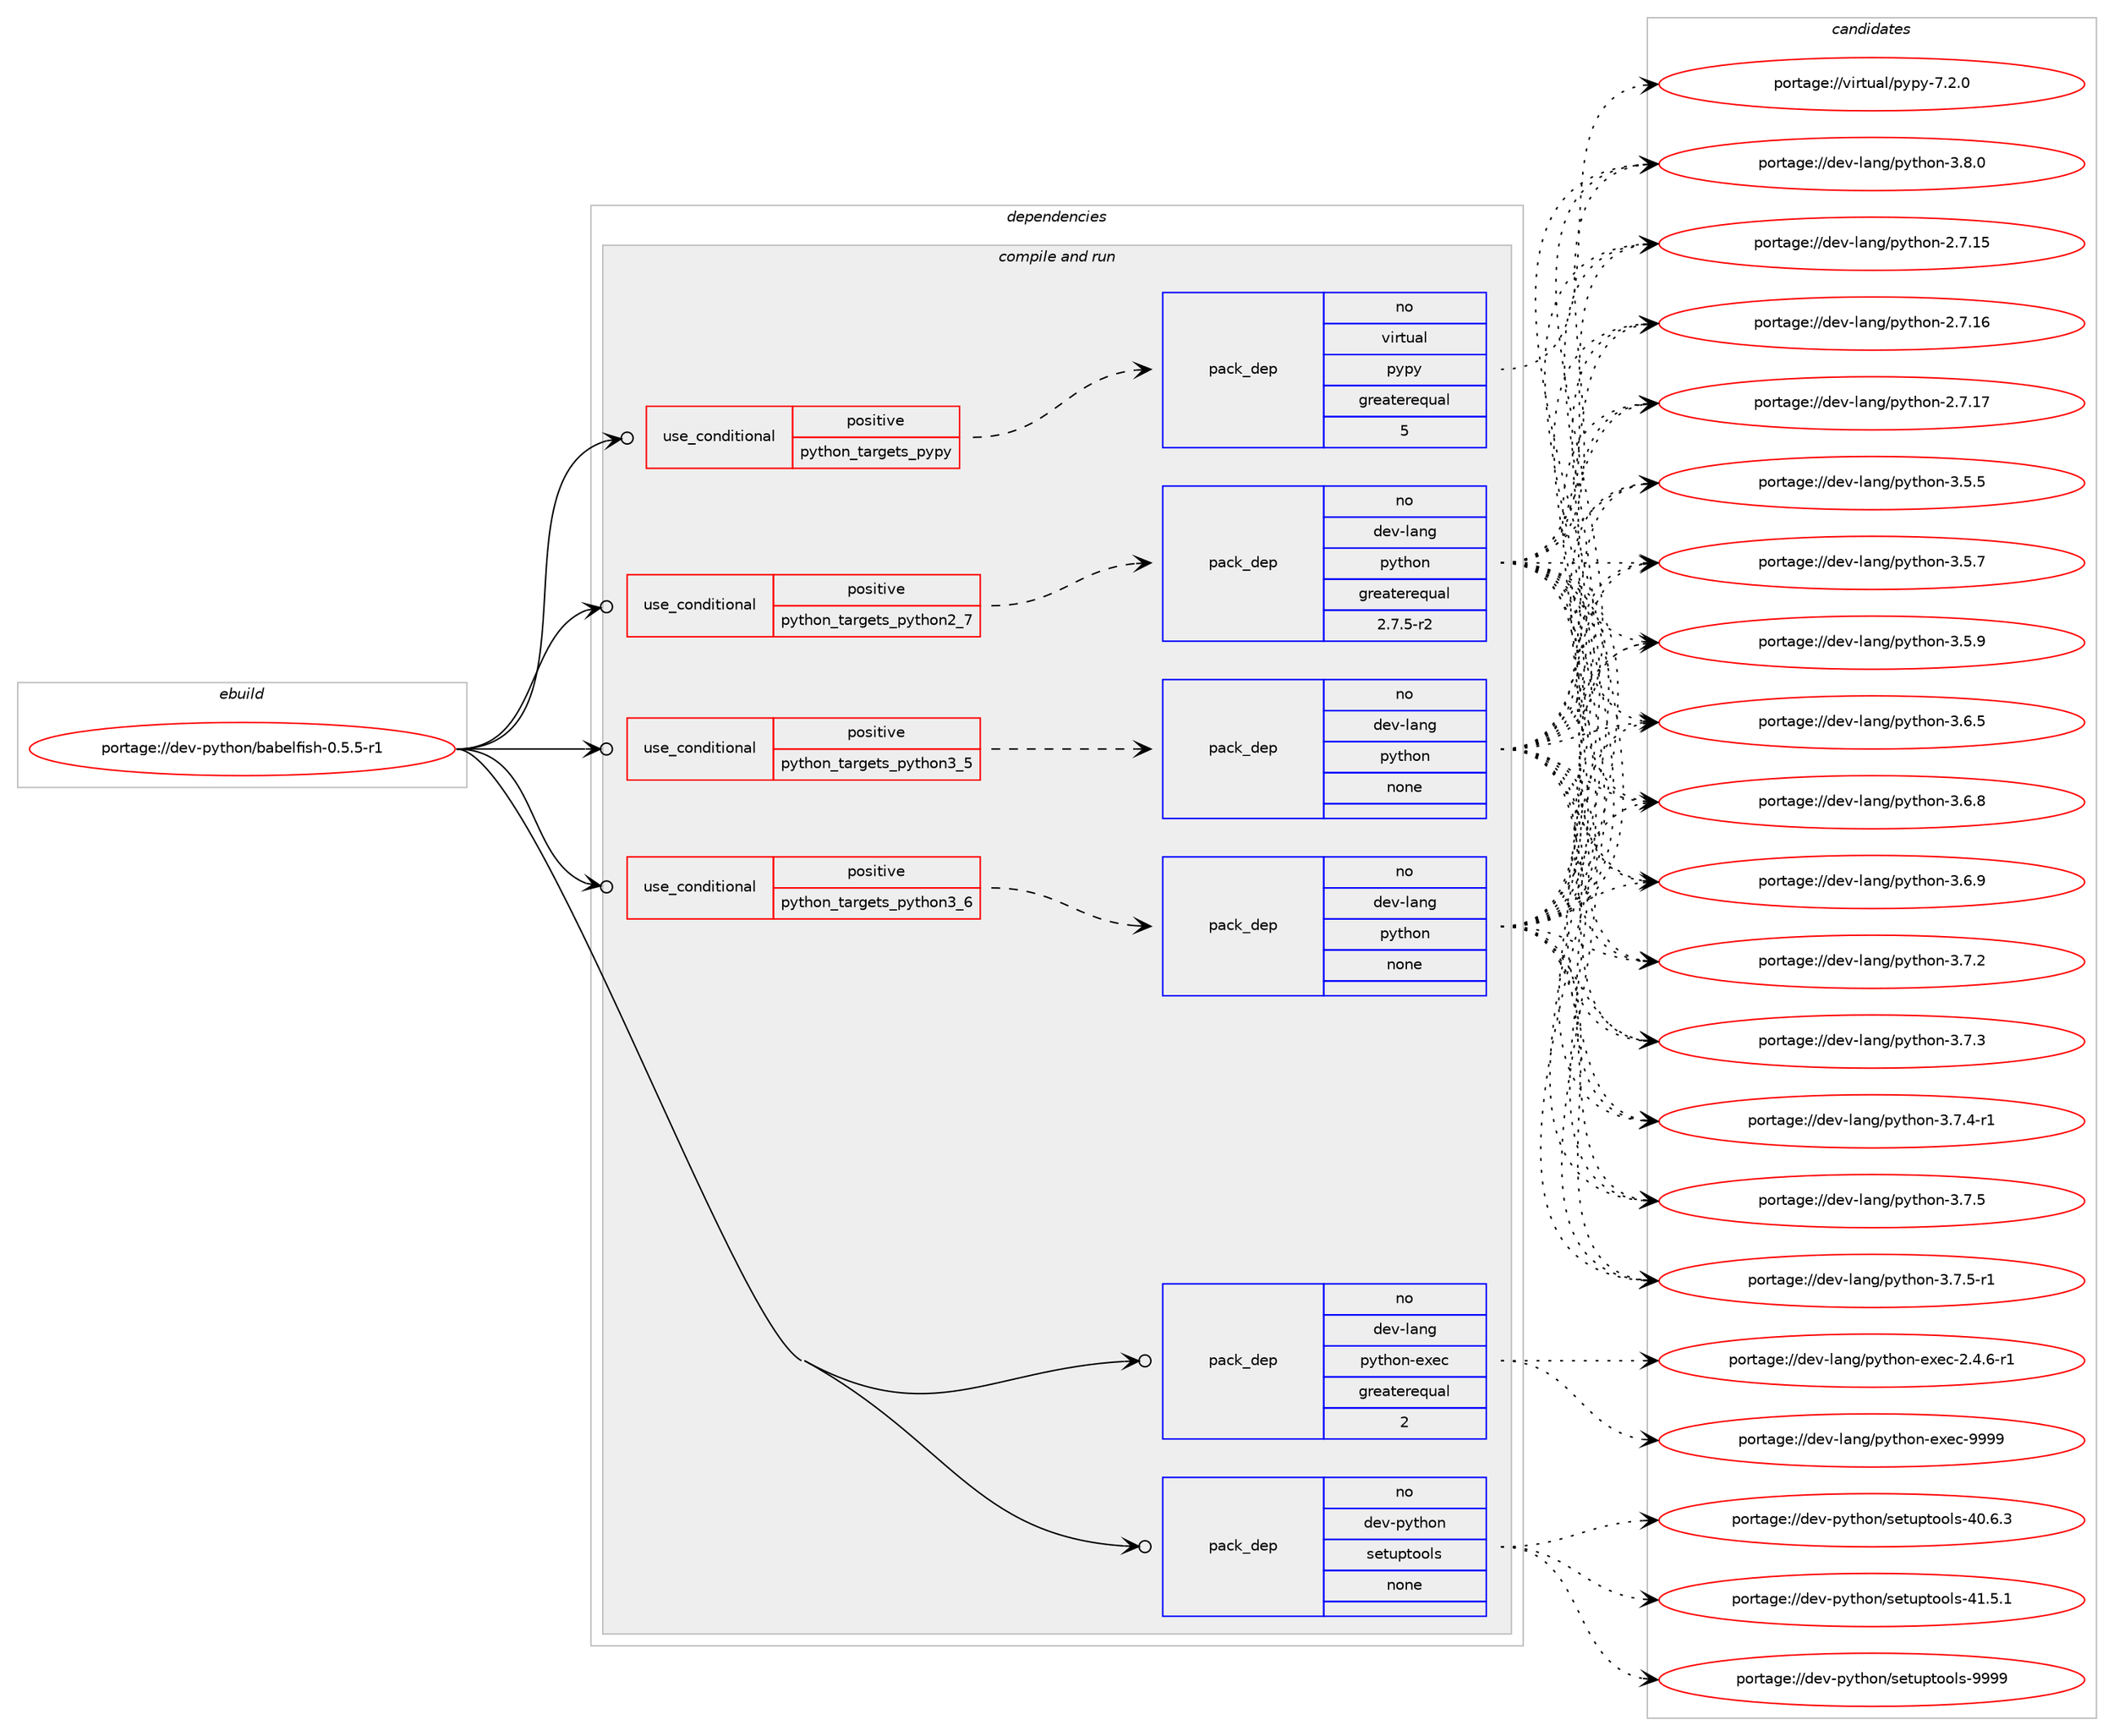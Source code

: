 digraph prolog {

# *************
# Graph options
# *************

newrank=true;
concentrate=true;
compound=true;
graph [rankdir=LR,fontname=Helvetica,fontsize=10,ranksep=1.5];#, ranksep=2.5, nodesep=0.2];
edge  [arrowhead=vee];
node  [fontname=Helvetica,fontsize=10];

# **********
# The ebuild
# **********

subgraph cluster_leftcol {
color=gray;
rank=same;
label=<<i>ebuild</i>>;
id [label="portage://dev-python/babelfish-0.5.5-r1", color=red, width=4, href="../dev-python/babelfish-0.5.5-r1.svg"];
}

# ****************
# The dependencies
# ****************

subgraph cluster_midcol {
color=gray;
label=<<i>dependencies</i>>;
subgraph cluster_compile {
fillcolor="#eeeeee";
style=filled;
label=<<i>compile</i>>;
}
subgraph cluster_compileandrun {
fillcolor="#eeeeee";
style=filled;
label=<<i>compile and run</i>>;
subgraph cond25948 {
dependency130931 [label=<<TABLE BORDER="0" CELLBORDER="1" CELLSPACING="0" CELLPADDING="4"><TR><TD ROWSPAN="3" CELLPADDING="10">use_conditional</TD></TR><TR><TD>positive</TD></TR><TR><TD>python_targets_pypy</TD></TR></TABLE>>, shape=none, color=red];
subgraph pack101678 {
dependency130932 [label=<<TABLE BORDER="0" CELLBORDER="1" CELLSPACING="0" CELLPADDING="4" WIDTH="220"><TR><TD ROWSPAN="6" CELLPADDING="30">pack_dep</TD></TR><TR><TD WIDTH="110">no</TD></TR><TR><TD>virtual</TD></TR><TR><TD>pypy</TD></TR><TR><TD>greaterequal</TD></TR><TR><TD>5</TD></TR></TABLE>>, shape=none, color=blue];
}
dependency130931:e -> dependency130932:w [weight=20,style="dashed",arrowhead="vee"];
}
id:e -> dependency130931:w [weight=20,style="solid",arrowhead="odotvee"];
subgraph cond25949 {
dependency130933 [label=<<TABLE BORDER="0" CELLBORDER="1" CELLSPACING="0" CELLPADDING="4"><TR><TD ROWSPAN="3" CELLPADDING="10">use_conditional</TD></TR><TR><TD>positive</TD></TR><TR><TD>python_targets_python2_7</TD></TR></TABLE>>, shape=none, color=red];
subgraph pack101679 {
dependency130934 [label=<<TABLE BORDER="0" CELLBORDER="1" CELLSPACING="0" CELLPADDING="4" WIDTH="220"><TR><TD ROWSPAN="6" CELLPADDING="30">pack_dep</TD></TR><TR><TD WIDTH="110">no</TD></TR><TR><TD>dev-lang</TD></TR><TR><TD>python</TD></TR><TR><TD>greaterequal</TD></TR><TR><TD>2.7.5-r2</TD></TR></TABLE>>, shape=none, color=blue];
}
dependency130933:e -> dependency130934:w [weight=20,style="dashed",arrowhead="vee"];
}
id:e -> dependency130933:w [weight=20,style="solid",arrowhead="odotvee"];
subgraph cond25950 {
dependency130935 [label=<<TABLE BORDER="0" CELLBORDER="1" CELLSPACING="0" CELLPADDING="4"><TR><TD ROWSPAN="3" CELLPADDING="10">use_conditional</TD></TR><TR><TD>positive</TD></TR><TR><TD>python_targets_python3_5</TD></TR></TABLE>>, shape=none, color=red];
subgraph pack101680 {
dependency130936 [label=<<TABLE BORDER="0" CELLBORDER="1" CELLSPACING="0" CELLPADDING="4" WIDTH="220"><TR><TD ROWSPAN="6" CELLPADDING="30">pack_dep</TD></TR><TR><TD WIDTH="110">no</TD></TR><TR><TD>dev-lang</TD></TR><TR><TD>python</TD></TR><TR><TD>none</TD></TR><TR><TD></TD></TR></TABLE>>, shape=none, color=blue];
}
dependency130935:e -> dependency130936:w [weight=20,style="dashed",arrowhead="vee"];
}
id:e -> dependency130935:w [weight=20,style="solid",arrowhead="odotvee"];
subgraph cond25951 {
dependency130937 [label=<<TABLE BORDER="0" CELLBORDER="1" CELLSPACING="0" CELLPADDING="4"><TR><TD ROWSPAN="3" CELLPADDING="10">use_conditional</TD></TR><TR><TD>positive</TD></TR><TR><TD>python_targets_python3_6</TD></TR></TABLE>>, shape=none, color=red];
subgraph pack101681 {
dependency130938 [label=<<TABLE BORDER="0" CELLBORDER="1" CELLSPACING="0" CELLPADDING="4" WIDTH="220"><TR><TD ROWSPAN="6" CELLPADDING="30">pack_dep</TD></TR><TR><TD WIDTH="110">no</TD></TR><TR><TD>dev-lang</TD></TR><TR><TD>python</TD></TR><TR><TD>none</TD></TR><TR><TD></TD></TR></TABLE>>, shape=none, color=blue];
}
dependency130937:e -> dependency130938:w [weight=20,style="dashed",arrowhead="vee"];
}
id:e -> dependency130937:w [weight=20,style="solid",arrowhead="odotvee"];
subgraph pack101682 {
dependency130939 [label=<<TABLE BORDER="0" CELLBORDER="1" CELLSPACING="0" CELLPADDING="4" WIDTH="220"><TR><TD ROWSPAN="6" CELLPADDING="30">pack_dep</TD></TR><TR><TD WIDTH="110">no</TD></TR><TR><TD>dev-lang</TD></TR><TR><TD>python-exec</TD></TR><TR><TD>greaterequal</TD></TR><TR><TD>2</TD></TR></TABLE>>, shape=none, color=blue];
}
id:e -> dependency130939:w [weight=20,style="solid",arrowhead="odotvee"];
subgraph pack101683 {
dependency130940 [label=<<TABLE BORDER="0" CELLBORDER="1" CELLSPACING="0" CELLPADDING="4" WIDTH="220"><TR><TD ROWSPAN="6" CELLPADDING="30">pack_dep</TD></TR><TR><TD WIDTH="110">no</TD></TR><TR><TD>dev-python</TD></TR><TR><TD>setuptools</TD></TR><TR><TD>none</TD></TR><TR><TD></TD></TR></TABLE>>, shape=none, color=blue];
}
id:e -> dependency130940:w [weight=20,style="solid",arrowhead="odotvee"];
}
subgraph cluster_run {
fillcolor="#eeeeee";
style=filled;
label=<<i>run</i>>;
}
}

# **************
# The candidates
# **************

subgraph cluster_choices {
rank=same;
color=gray;
label=<<i>candidates</i>>;

subgraph choice101678 {
color=black;
nodesep=1;
choiceportage1181051141161179710847112121112121455546504648 [label="portage://virtual/pypy-7.2.0", color=red, width=4,href="../virtual/pypy-7.2.0.svg"];
dependency130932:e -> choiceportage1181051141161179710847112121112121455546504648:w [style=dotted,weight="100"];
}
subgraph choice101679 {
color=black;
nodesep=1;
choiceportage10010111845108971101034711212111610411111045504655464953 [label="portage://dev-lang/python-2.7.15", color=red, width=4,href="../dev-lang/python-2.7.15.svg"];
choiceportage10010111845108971101034711212111610411111045504655464954 [label="portage://dev-lang/python-2.7.16", color=red, width=4,href="../dev-lang/python-2.7.16.svg"];
choiceportage10010111845108971101034711212111610411111045504655464955 [label="portage://dev-lang/python-2.7.17", color=red, width=4,href="../dev-lang/python-2.7.17.svg"];
choiceportage100101118451089711010347112121116104111110455146534653 [label="portage://dev-lang/python-3.5.5", color=red, width=4,href="../dev-lang/python-3.5.5.svg"];
choiceportage100101118451089711010347112121116104111110455146534655 [label="portage://dev-lang/python-3.5.7", color=red, width=4,href="../dev-lang/python-3.5.7.svg"];
choiceportage100101118451089711010347112121116104111110455146534657 [label="portage://dev-lang/python-3.5.9", color=red, width=4,href="../dev-lang/python-3.5.9.svg"];
choiceportage100101118451089711010347112121116104111110455146544653 [label="portage://dev-lang/python-3.6.5", color=red, width=4,href="../dev-lang/python-3.6.5.svg"];
choiceportage100101118451089711010347112121116104111110455146544656 [label="portage://dev-lang/python-3.6.8", color=red, width=4,href="../dev-lang/python-3.6.8.svg"];
choiceportage100101118451089711010347112121116104111110455146544657 [label="portage://dev-lang/python-3.6.9", color=red, width=4,href="../dev-lang/python-3.6.9.svg"];
choiceportage100101118451089711010347112121116104111110455146554650 [label="portage://dev-lang/python-3.7.2", color=red, width=4,href="../dev-lang/python-3.7.2.svg"];
choiceportage100101118451089711010347112121116104111110455146554651 [label="portage://dev-lang/python-3.7.3", color=red, width=4,href="../dev-lang/python-3.7.3.svg"];
choiceportage1001011184510897110103471121211161041111104551465546524511449 [label="portage://dev-lang/python-3.7.4-r1", color=red, width=4,href="../dev-lang/python-3.7.4-r1.svg"];
choiceportage100101118451089711010347112121116104111110455146554653 [label="portage://dev-lang/python-3.7.5", color=red, width=4,href="../dev-lang/python-3.7.5.svg"];
choiceportage1001011184510897110103471121211161041111104551465546534511449 [label="portage://dev-lang/python-3.7.5-r1", color=red, width=4,href="../dev-lang/python-3.7.5-r1.svg"];
choiceportage100101118451089711010347112121116104111110455146564648 [label="portage://dev-lang/python-3.8.0", color=red, width=4,href="../dev-lang/python-3.8.0.svg"];
dependency130934:e -> choiceportage10010111845108971101034711212111610411111045504655464953:w [style=dotted,weight="100"];
dependency130934:e -> choiceportage10010111845108971101034711212111610411111045504655464954:w [style=dotted,weight="100"];
dependency130934:e -> choiceportage10010111845108971101034711212111610411111045504655464955:w [style=dotted,weight="100"];
dependency130934:e -> choiceportage100101118451089711010347112121116104111110455146534653:w [style=dotted,weight="100"];
dependency130934:e -> choiceportage100101118451089711010347112121116104111110455146534655:w [style=dotted,weight="100"];
dependency130934:e -> choiceportage100101118451089711010347112121116104111110455146534657:w [style=dotted,weight="100"];
dependency130934:e -> choiceportage100101118451089711010347112121116104111110455146544653:w [style=dotted,weight="100"];
dependency130934:e -> choiceportage100101118451089711010347112121116104111110455146544656:w [style=dotted,weight="100"];
dependency130934:e -> choiceportage100101118451089711010347112121116104111110455146544657:w [style=dotted,weight="100"];
dependency130934:e -> choiceportage100101118451089711010347112121116104111110455146554650:w [style=dotted,weight="100"];
dependency130934:e -> choiceportage100101118451089711010347112121116104111110455146554651:w [style=dotted,weight="100"];
dependency130934:e -> choiceportage1001011184510897110103471121211161041111104551465546524511449:w [style=dotted,weight="100"];
dependency130934:e -> choiceportage100101118451089711010347112121116104111110455146554653:w [style=dotted,weight="100"];
dependency130934:e -> choiceportage1001011184510897110103471121211161041111104551465546534511449:w [style=dotted,weight="100"];
dependency130934:e -> choiceportage100101118451089711010347112121116104111110455146564648:w [style=dotted,weight="100"];
}
subgraph choice101680 {
color=black;
nodesep=1;
choiceportage10010111845108971101034711212111610411111045504655464953 [label="portage://dev-lang/python-2.7.15", color=red, width=4,href="../dev-lang/python-2.7.15.svg"];
choiceportage10010111845108971101034711212111610411111045504655464954 [label="portage://dev-lang/python-2.7.16", color=red, width=4,href="../dev-lang/python-2.7.16.svg"];
choiceportage10010111845108971101034711212111610411111045504655464955 [label="portage://dev-lang/python-2.7.17", color=red, width=4,href="../dev-lang/python-2.7.17.svg"];
choiceportage100101118451089711010347112121116104111110455146534653 [label="portage://dev-lang/python-3.5.5", color=red, width=4,href="../dev-lang/python-3.5.5.svg"];
choiceportage100101118451089711010347112121116104111110455146534655 [label="portage://dev-lang/python-3.5.7", color=red, width=4,href="../dev-lang/python-3.5.7.svg"];
choiceportage100101118451089711010347112121116104111110455146534657 [label="portage://dev-lang/python-3.5.9", color=red, width=4,href="../dev-lang/python-3.5.9.svg"];
choiceportage100101118451089711010347112121116104111110455146544653 [label="portage://dev-lang/python-3.6.5", color=red, width=4,href="../dev-lang/python-3.6.5.svg"];
choiceportage100101118451089711010347112121116104111110455146544656 [label="portage://dev-lang/python-3.6.8", color=red, width=4,href="../dev-lang/python-3.6.8.svg"];
choiceportage100101118451089711010347112121116104111110455146544657 [label="portage://dev-lang/python-3.6.9", color=red, width=4,href="../dev-lang/python-3.6.9.svg"];
choiceportage100101118451089711010347112121116104111110455146554650 [label="portage://dev-lang/python-3.7.2", color=red, width=4,href="../dev-lang/python-3.7.2.svg"];
choiceportage100101118451089711010347112121116104111110455146554651 [label="portage://dev-lang/python-3.7.3", color=red, width=4,href="../dev-lang/python-3.7.3.svg"];
choiceportage1001011184510897110103471121211161041111104551465546524511449 [label="portage://dev-lang/python-3.7.4-r1", color=red, width=4,href="../dev-lang/python-3.7.4-r1.svg"];
choiceportage100101118451089711010347112121116104111110455146554653 [label="portage://dev-lang/python-3.7.5", color=red, width=4,href="../dev-lang/python-3.7.5.svg"];
choiceportage1001011184510897110103471121211161041111104551465546534511449 [label="portage://dev-lang/python-3.7.5-r1", color=red, width=4,href="../dev-lang/python-3.7.5-r1.svg"];
choiceportage100101118451089711010347112121116104111110455146564648 [label="portage://dev-lang/python-3.8.0", color=red, width=4,href="../dev-lang/python-3.8.0.svg"];
dependency130936:e -> choiceportage10010111845108971101034711212111610411111045504655464953:w [style=dotted,weight="100"];
dependency130936:e -> choiceportage10010111845108971101034711212111610411111045504655464954:w [style=dotted,weight="100"];
dependency130936:e -> choiceportage10010111845108971101034711212111610411111045504655464955:w [style=dotted,weight="100"];
dependency130936:e -> choiceportage100101118451089711010347112121116104111110455146534653:w [style=dotted,weight="100"];
dependency130936:e -> choiceportage100101118451089711010347112121116104111110455146534655:w [style=dotted,weight="100"];
dependency130936:e -> choiceportage100101118451089711010347112121116104111110455146534657:w [style=dotted,weight="100"];
dependency130936:e -> choiceportage100101118451089711010347112121116104111110455146544653:w [style=dotted,weight="100"];
dependency130936:e -> choiceportage100101118451089711010347112121116104111110455146544656:w [style=dotted,weight="100"];
dependency130936:e -> choiceportage100101118451089711010347112121116104111110455146544657:w [style=dotted,weight="100"];
dependency130936:e -> choiceportage100101118451089711010347112121116104111110455146554650:w [style=dotted,weight="100"];
dependency130936:e -> choiceportage100101118451089711010347112121116104111110455146554651:w [style=dotted,weight="100"];
dependency130936:e -> choiceportage1001011184510897110103471121211161041111104551465546524511449:w [style=dotted,weight="100"];
dependency130936:e -> choiceportage100101118451089711010347112121116104111110455146554653:w [style=dotted,weight="100"];
dependency130936:e -> choiceportage1001011184510897110103471121211161041111104551465546534511449:w [style=dotted,weight="100"];
dependency130936:e -> choiceportage100101118451089711010347112121116104111110455146564648:w [style=dotted,weight="100"];
}
subgraph choice101681 {
color=black;
nodesep=1;
choiceportage10010111845108971101034711212111610411111045504655464953 [label="portage://dev-lang/python-2.7.15", color=red, width=4,href="../dev-lang/python-2.7.15.svg"];
choiceportage10010111845108971101034711212111610411111045504655464954 [label="portage://dev-lang/python-2.7.16", color=red, width=4,href="../dev-lang/python-2.7.16.svg"];
choiceportage10010111845108971101034711212111610411111045504655464955 [label="portage://dev-lang/python-2.7.17", color=red, width=4,href="../dev-lang/python-2.7.17.svg"];
choiceportage100101118451089711010347112121116104111110455146534653 [label="portage://dev-lang/python-3.5.5", color=red, width=4,href="../dev-lang/python-3.5.5.svg"];
choiceportage100101118451089711010347112121116104111110455146534655 [label="portage://dev-lang/python-3.5.7", color=red, width=4,href="../dev-lang/python-3.5.7.svg"];
choiceportage100101118451089711010347112121116104111110455146534657 [label="portage://dev-lang/python-3.5.9", color=red, width=4,href="../dev-lang/python-3.5.9.svg"];
choiceportage100101118451089711010347112121116104111110455146544653 [label="portage://dev-lang/python-3.6.5", color=red, width=4,href="../dev-lang/python-3.6.5.svg"];
choiceportage100101118451089711010347112121116104111110455146544656 [label="portage://dev-lang/python-3.6.8", color=red, width=4,href="../dev-lang/python-3.6.8.svg"];
choiceportage100101118451089711010347112121116104111110455146544657 [label="portage://dev-lang/python-3.6.9", color=red, width=4,href="../dev-lang/python-3.6.9.svg"];
choiceportage100101118451089711010347112121116104111110455146554650 [label="portage://dev-lang/python-3.7.2", color=red, width=4,href="../dev-lang/python-3.7.2.svg"];
choiceportage100101118451089711010347112121116104111110455146554651 [label="portage://dev-lang/python-3.7.3", color=red, width=4,href="../dev-lang/python-3.7.3.svg"];
choiceportage1001011184510897110103471121211161041111104551465546524511449 [label="portage://dev-lang/python-3.7.4-r1", color=red, width=4,href="../dev-lang/python-3.7.4-r1.svg"];
choiceportage100101118451089711010347112121116104111110455146554653 [label="portage://dev-lang/python-3.7.5", color=red, width=4,href="../dev-lang/python-3.7.5.svg"];
choiceportage1001011184510897110103471121211161041111104551465546534511449 [label="portage://dev-lang/python-3.7.5-r1", color=red, width=4,href="../dev-lang/python-3.7.5-r1.svg"];
choiceportage100101118451089711010347112121116104111110455146564648 [label="portage://dev-lang/python-3.8.0", color=red, width=4,href="../dev-lang/python-3.8.0.svg"];
dependency130938:e -> choiceportage10010111845108971101034711212111610411111045504655464953:w [style=dotted,weight="100"];
dependency130938:e -> choiceportage10010111845108971101034711212111610411111045504655464954:w [style=dotted,weight="100"];
dependency130938:e -> choiceportage10010111845108971101034711212111610411111045504655464955:w [style=dotted,weight="100"];
dependency130938:e -> choiceportage100101118451089711010347112121116104111110455146534653:w [style=dotted,weight="100"];
dependency130938:e -> choiceportage100101118451089711010347112121116104111110455146534655:w [style=dotted,weight="100"];
dependency130938:e -> choiceportage100101118451089711010347112121116104111110455146534657:w [style=dotted,weight="100"];
dependency130938:e -> choiceportage100101118451089711010347112121116104111110455146544653:w [style=dotted,weight="100"];
dependency130938:e -> choiceportage100101118451089711010347112121116104111110455146544656:w [style=dotted,weight="100"];
dependency130938:e -> choiceportage100101118451089711010347112121116104111110455146544657:w [style=dotted,weight="100"];
dependency130938:e -> choiceportage100101118451089711010347112121116104111110455146554650:w [style=dotted,weight="100"];
dependency130938:e -> choiceportage100101118451089711010347112121116104111110455146554651:w [style=dotted,weight="100"];
dependency130938:e -> choiceportage1001011184510897110103471121211161041111104551465546524511449:w [style=dotted,weight="100"];
dependency130938:e -> choiceportage100101118451089711010347112121116104111110455146554653:w [style=dotted,weight="100"];
dependency130938:e -> choiceportage1001011184510897110103471121211161041111104551465546534511449:w [style=dotted,weight="100"];
dependency130938:e -> choiceportage100101118451089711010347112121116104111110455146564648:w [style=dotted,weight="100"];
}
subgraph choice101682 {
color=black;
nodesep=1;
choiceportage10010111845108971101034711212111610411111045101120101994550465246544511449 [label="portage://dev-lang/python-exec-2.4.6-r1", color=red, width=4,href="../dev-lang/python-exec-2.4.6-r1.svg"];
choiceportage10010111845108971101034711212111610411111045101120101994557575757 [label="portage://dev-lang/python-exec-9999", color=red, width=4,href="../dev-lang/python-exec-9999.svg"];
dependency130939:e -> choiceportage10010111845108971101034711212111610411111045101120101994550465246544511449:w [style=dotted,weight="100"];
dependency130939:e -> choiceportage10010111845108971101034711212111610411111045101120101994557575757:w [style=dotted,weight="100"];
}
subgraph choice101683 {
color=black;
nodesep=1;
choiceportage100101118451121211161041111104711510111611711211611111110811545524846544651 [label="portage://dev-python/setuptools-40.6.3", color=red, width=4,href="../dev-python/setuptools-40.6.3.svg"];
choiceportage100101118451121211161041111104711510111611711211611111110811545524946534649 [label="portage://dev-python/setuptools-41.5.1", color=red, width=4,href="../dev-python/setuptools-41.5.1.svg"];
choiceportage10010111845112121116104111110471151011161171121161111111081154557575757 [label="portage://dev-python/setuptools-9999", color=red, width=4,href="../dev-python/setuptools-9999.svg"];
dependency130940:e -> choiceportage100101118451121211161041111104711510111611711211611111110811545524846544651:w [style=dotted,weight="100"];
dependency130940:e -> choiceportage100101118451121211161041111104711510111611711211611111110811545524946534649:w [style=dotted,weight="100"];
dependency130940:e -> choiceportage10010111845112121116104111110471151011161171121161111111081154557575757:w [style=dotted,weight="100"];
}
}

}
